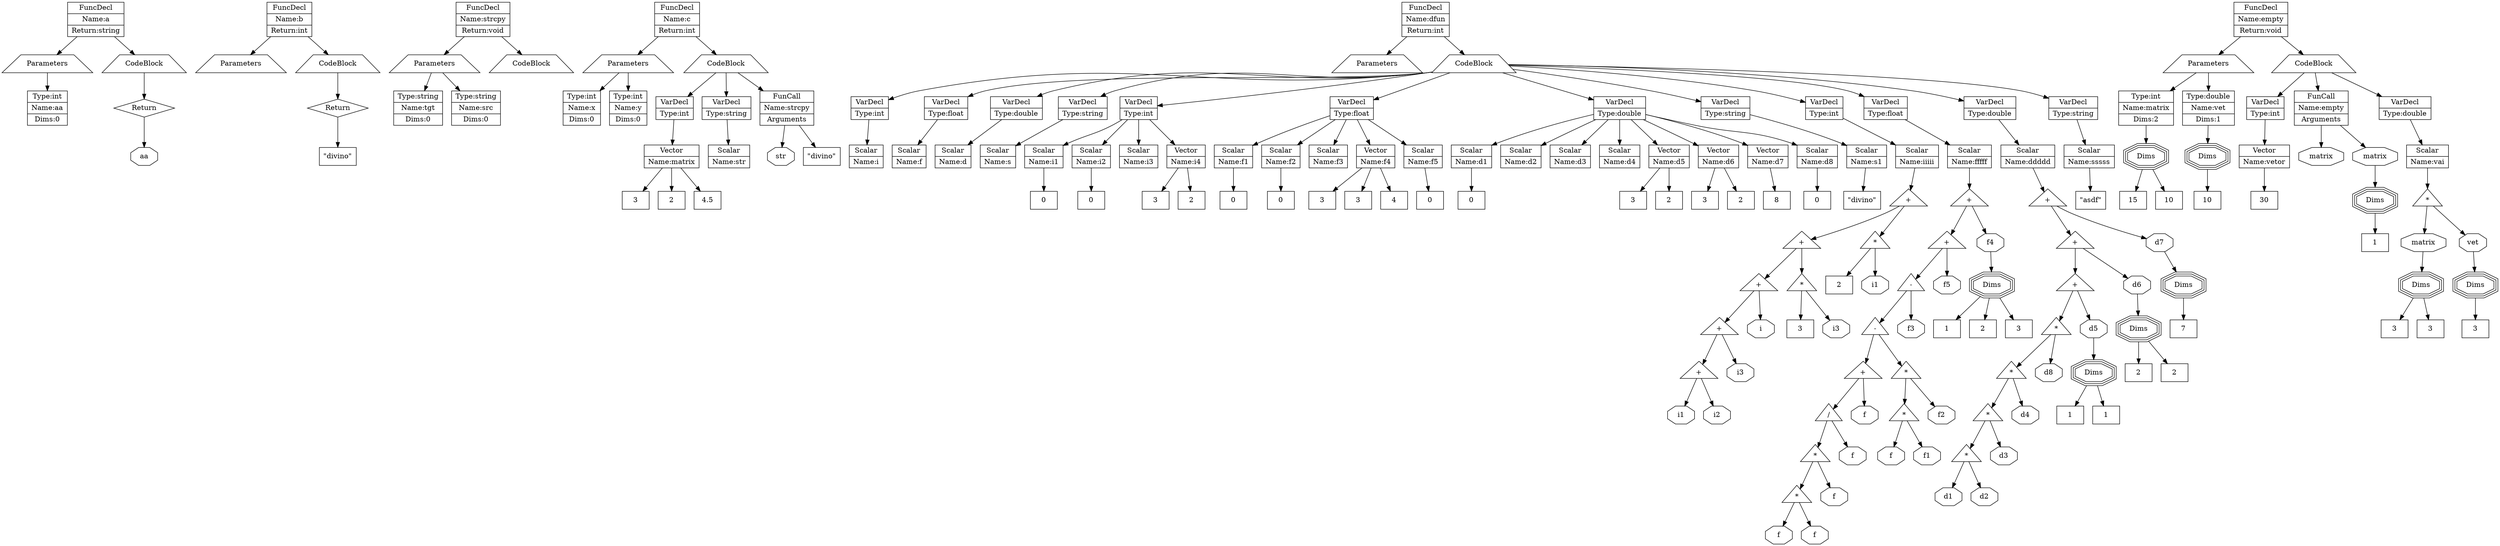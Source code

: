 digraph AstGraph {
	title = "This is the AST of Astzin";
	"0x1869be0" [shape=record, label="{FuncDecl|Name:a|Return:string}"];
	"0x1869be0" -> "0x1869be0_params";
	"0x1869be0_params" [shape=trapezium, label="Parameters"];
	"0x1869be0_params" -> "0x1869790";
	"0x1869790" [shape=record, label="{Type:int|Name:aa|Dims:0}"];
	"0x1869be0" -> "0x1869730";
	"0x1869730" [shape=trapezium, label="CodeBlock"];
	"0x1869730" -> "0x1869680";
	"0x1869680" [shape=diamond, label="Return"];
	"0x1869680" -> "0x1869630";
	"0x1869630" [shape=octagon, label="aa"];
	"0x1869ea0" [shape=record, label="{FuncDecl|Name:b|Return:int}"];
	"0x1869ea0" -> "0x1869ea0_params";
	"0x1869ea0_params" [shape=trapezium, label="Parameters"];
	"0x1869ea0" -> "0x1869dd0";
	"0x1869dd0" [shape=trapezium, label="CodeBlock"];
	"0x1869dd0" -> "0x1869d20";
	"0x1869d20" [shape=diamond, label="Return"];
	"0x1869d20" -> "0x1869d00";
	"0x1869d00" [shape=rect, label="\"divino\""];
	"0x186a320" [shape=record, label="{FuncDecl|Name:strcpy|Return:void}"];
	"0x186a320" -> "0x186a320_params";
	"0x186a320_params" [shape=trapezium, label="Parameters"];
	"0x186a320_params" -> "0x186a1b0";
	"0x186a1b0" [shape=record, label="{Type:string|Name:tgt|Dims:0}"];
	"0x186a320_params" -> "0x186a0b0";
	"0x186a0b0" [shape=record, label="{Type:string|Name:src|Dims:0}"];
	"0x186a320" -> "0x186a250";
	"0x186a250" [shape=trapezium, label="CodeBlock"];
	"0x186b2c0" [shape=record, label="{FuncDecl|Name:c|Return:int}"];
	"0x186b2c0" -> "0x186b2c0_params";
	"0x186b2c0_params" [shape=trapezium, label="Parameters"];
	"0x186b2c0_params" -> "0x186a630";
	"0x186a630" [shape=record, label="{Type:int|Name:x|Dims:0}"];
	"0x186b2c0_params" -> "0x186a530";
	"0x186a530" [shape=record, label="{Type:int|Name:y|Dims:0}"];
	"0x186b2c0" -> "0x186b1f0";
	"0x186b1f0" [shape=trapezium, label="CodeBlock"];
	"0x186b1f0" -> "0x1869a20";
	"0x186b1f0" -> "0x186ae00";
	"0x186b1f0" -> "0x186b090";
	"0x1869a20" [shape=record, label="{VarDecl|Type:int}"];
	"0x1869a20" -> "0x1869920";
	"0x1869920" [shape=record, label="{Vector|Name:matrix}"];
	"0x1869920" -> "0x186a6f0";
	"0x1869920" -> "0x1865380";
	"0x1869920" -> "0x18653a0";
	"0x186a6f0" [shape=rect, label="3"];
	"0x1865380" [shape=rect, label="2"];
	"0x18653a0" [shape=rect, label="4.5"];
	"0x186ae00" [shape=record, label="{VarDecl|Type:string}"];
	"0x186ae00" -> "0x186ad20";
	"0x186ad20" [shape=record, label="{Scalar|Name:str}"];
	"0x186b090" [shape=record, label="{FunCall|Name:strcpy|Arguments}"];
	"0x186b090" -> "0x186aee0";
	"0x186b090" -> "0x186af80";
	"0x186aee0" [shape=octagon, label="str"];
	"0x186af80" [shape=rect, label="\"divino\""];
	"0x1870ef0" [shape=record, label="{FuncDecl|Name:dfun|Return:int}"];
	"0x1870ef0" -> "0x1870ef0_params";
	"0x1870ef0_params" [shape=trapezium, label="Parameters"];
	"0x1870ef0" -> "0x1870e20";
	"0x1870e20" [shape=trapezium, label="CodeBlock"];
	"0x1870e20" -> "0x186b540";
	"0x1870e20" -> "0x186b740";
	"0x1870e20" -> "0x186b940";
	"0x1870e20" -> "0x186bb40";
	"0x1870e20" -> "0x186ac60";
	"0x1870e20" -> "0x186d040";
	"0x1870e20" -> "0x186dd30";
	"0x1870e20" -> "0x186df80";
	"0x1870e20" -> "0x186e9a0";
	"0x1870e20" -> "0x186fa10";
	"0x1870e20" -> "0x18707a0";
	"0x1870e20" -> "0x18709f0";
	"0x186b540" [shape=record, label="{VarDecl|Type:int}"];
	"0x186b540" -> "0x186b440";
	"0x186b440" [shape=record, label="{Scalar|Name:i}"];
	"0x186b740" [shape=record, label="{VarDecl|Type:float}"];
	"0x186b740" -> "0x186b640";
	"0x186b640" [shape=record, label="{Scalar|Name:f}"];
	"0x186b940" [shape=record, label="{VarDecl|Type:double}"];
	"0x186b940" -> "0x186b840";
	"0x186b840" [shape=record, label="{Scalar|Name:d}"];
	"0x186bb40" [shape=record, label="{VarDecl|Type:string}"];
	"0x186bb40" -> "0x186ba40";
	"0x186ba40" [shape=record, label="{Scalar|Name:s}"];
	"0x186ac60" [shape=record, label="{VarDecl|Type:int}"];
	"0x186ac60" -> "0x186ab60";
	"0x186ac60" -> "0x186aa60";
	"0x186ac60" -> "0x186a960";
	"0x186ac60" -> "0x186a860";
	"0x186ab60" [shape=record, label="{Scalar|Name:i1}"];
	"0x186ab60" -> "0x186bbd0";
	"0x186bbd0" [shape=rect, label="0"];
	"0x186aa60" [shape=record, label="{Scalar|Name:i2}"];
	"0x186aa60" -> "0x186bc10";
	"0x186bc10" [shape=rect, label="0"];
	"0x186a960" [shape=record, label="{Scalar|Name:i3}"];
	"0x186a860" [shape=record, label="{Vector|Name:i4}"];
	"0x186a860" -> "0x186a710";
	"0x186a860" -> "0x186a730";
	"0x186a710" [shape=rect, label="3"];
	"0x186a730" [shape=rect, label="2"];
	"0x186d040" [shape=record, label="{VarDecl|Type:float}"];
	"0x186d040" -> "0x186cf40";
	"0x186d040" -> "0x186ce40";
	"0x186d040" -> "0x186cd40";
	"0x186d040" -> "0x186cc40";
	"0x186d040" -> "0x186cb40";
	"0x186cf40" [shape=record, label="{Scalar|Name:f1}"];
	"0x186cf40" -> "0x186acf0";
	"0x186acf0" [shape=rect, label="0"];
	"0x186ce40" [shape=record, label="{Scalar|Name:f2}"];
	"0x186ce40" -> "0x186c8c0";
	"0x186c8c0" [shape=rect, label="0"];
	"0x186cd40" [shape=record, label="{Scalar|Name:f3}"];
	"0x186cc40" [shape=record, label="{Vector|Name:f4}"];
	"0x186cc40" -> "0x186c940";
	"0x186cc40" -> "0x186c960";
	"0x186cc40" -> "0x186c980";
	"0x186c940" [shape=rect, label="3"];
	"0x186c960" [shape=rect, label="3"];
	"0x186c980" [shape=rect, label="4"];
	"0x186cb40" [shape=record, label="{Scalar|Name:f5}"];
	"0x186cb40" -> "0x186cad0";
	"0x186cad0" [shape=rect, label="0"];
	"0x186dd30" [shape=record, label="{VarDecl|Type:double}"];
	"0x186dd30" -> "0x186dc30";
	"0x186dd30" -> "0x186db30";
	"0x186dd30" -> "0x186da30";
	"0x186dd30" -> "0x186d930";
	"0x186dd30" -> "0x186d830";
	"0x186dd30" -> "0x186d730";
	"0x186dd30" -> "0x186d630";
	"0x186dd30" -> "0x186d530";
	"0x186dc30" [shape=record, label="{Scalar|Name:d1}"];
	"0x186dc30" -> "0x186d0d0";
	"0x186d0d0" [shape=rect, label="0"];
	"0x186db30" [shape=record, label="{Scalar|Name:d2}"];
	"0x186da30" [shape=record, label="{Scalar|Name:d3}"];
	"0x186d930" [shape=record, label="{Scalar|Name:d4}"];
	"0x186d830" [shape=record, label="{Vector|Name:d5}"];
	"0x186d830" -> "0x186d1d0";
	"0x186d830" -> "0x186d1f0";
	"0x186d1d0" [shape=rect, label="3"];
	"0x186d1f0" [shape=rect, label="2"];
	"0x186d730" [shape=record, label="{Vector|Name:d6}"];
	"0x186d730" -> "0x186d2f0";
	"0x186d730" -> "0x186d310";
	"0x186d2f0" [shape=rect, label="3"];
	"0x186d310" [shape=rect, label="2"];
	"0x186d630" [shape=record, label="{Vector|Name:d7}"];
	"0x186d630" -> "0x186d410";
	"0x186d410" [shape=rect, label="8"];
	"0x186d530" [shape=record, label="{Scalar|Name:d8}"];
	"0x186d530" -> "0x186d4c0";
	"0x186d4c0" [shape=rect, label="0"];
	"0x186df80" [shape=record, label="{VarDecl|Type:string}"];
	"0x186df80" -> "0x186de80";
	"0x186de80" [shape=record, label="{Scalar|Name:s1}"];
	"0x186de80" -> "0x186de10";
	"0x186de10" [shape=rect, label="\"divino\""];
	"0x186e9a0" [shape=record, label="{VarDecl|Type:int}"];
	"0x186e9a0" -> "0x186e8a0";
	"0x186e8a0" [shape=record, label="{Scalar|Name:iiiii}"];
	"0x186e8a0" -> "0x186e7d0";
	"0x186e7d0" [shape=triangle, label="+"];
	"0x186e7d0" -> "0x186e5f0";
	"0x186e7d0" -> "0x186e750";
	"0x186e5f0" [shape=triangle, label="+"];
	"0x186e5f0" -> "0x186e410";
	"0x186e5f0" -> "0x186e570";
	"0x186e410" [shape=triangle, label="+"];
	"0x186e410" -> "0x186e2d0";
	"0x186e410" -> "0x186e3c0";
	"0x186e2d0" [shape=triangle, label="+"];
	"0x186e2d0" -> "0x186e190";
	"0x186e2d0" -> "0x186e280";
	"0x186e190" [shape=triangle, label="+"];
	"0x186e190" -> "0x186e080";
	"0x186e190" -> "0x186e140";
	"0x186e080" [shape=octagon, label="i1"];
	"0x186e140" [shape=octagon, label="i2"];
	"0x186e280" [shape=octagon, label="i3"];
	"0x186e3c0" [shape=octagon, label="i"];
	"0x186e570" [shape=triangle, label="*"];
	"0x186e570" -> "0x186e490";
	"0x186e570" -> "0x186e520";
	"0x186e490" [shape=rect, label="3"];
	"0x186e520" [shape=octagon, label="i3"];
	"0x186e750" [shape=triangle, label="*"];
	"0x186e750" -> "0x186e670";
	"0x186e750" -> "0x186e700";
	"0x186e670" [shape=rect, label="2"];
	"0x186e700" [shape=octagon, label="i1"];
	"0x186fa10" [shape=record, label="{VarDecl|Type:float}"];
	"0x186fa10" -> "0x186f910";
	"0x186f910" [shape=record, label="{Scalar|Name:fffff}"];
	"0x186f910" -> "0x186f840";
	"0x186f840" [shape=triangle, label="+"];
	"0x186f840" -> "0x186f5b0";
	"0x186f840" -> "0x186f7f0";
	"0x186f5b0" [shape=triangle, label="+"];
	"0x186f5b0" -> "0x186f470";
	"0x186f5b0" -> "0x186f560";
	"0x186f470" [shape=triangle, label="-"];
	"0x186f470" -> "0x186f330";
	"0x186f470" -> "0x186f420";
	"0x186f330" [shape=triangle, label="-"];
	"0x186f330" -> "0x186ef70";
	"0x186f330" -> "0x186f2b0";
	"0x186ef70" [shape=triangle, label="+"];
	"0x186ef70" -> "0x186ee30";
	"0x186ef70" -> "0x186ef20";
	"0x186ee30" [shape=triangle, label="/"];
	"0x186ee30" -> "0x186ecf0";
	"0x186ee30" -> "0x186ede0";
	"0x186ecf0" [shape=triangle, label="*"];
	"0x186ecf0" -> "0x186ebb0";
	"0x186ecf0" -> "0x186eca0";
	"0x186ebb0" [shape=triangle, label="*"];
	"0x186ebb0" -> "0x186eaa0";
	"0x186ebb0" -> "0x186eb60";
	"0x186eaa0" [shape=octagon, label="f"];
	"0x186eb60" [shape=octagon, label="f"];
	"0x186eca0" [shape=octagon, label="f"];
	"0x186ede0" [shape=octagon, label="f"];
	"0x186ef20" [shape=octagon, label="f"];
	"0x186f2b0" [shape=triangle, label="*"];
	"0x186f2b0" -> "0x186f170";
	"0x186f2b0" -> "0x186f260";
	"0x186f170" [shape=triangle, label="*"];
	"0x186f170" -> "0x186f060";
	"0x186f170" -> "0x186f120";
	"0x186f060" [shape=octagon, label="f"];
	"0x186f120" [shape=octagon, label="f1"];
	"0x186f260" [shape=octagon, label="f2"];
	"0x186f420" [shape=octagon, label="f3"];
	"0x186f560" [shape=octagon, label="f5"];
	"0x186f7f0" [shape=octagon, label="f4"];
	"0x186f7f0-dims" [shape=tripleoctagon, label="Dims"];
	"0x186f7f0" -> "0x186f7f0-dims";
	"0x186f7f0-dims" -> "0x186f650";
	"0x186f7f0-dims" -> "0x186f670";
	"0x186f7f0-dims" -> "0x186f690";
	"0x186f650" [shape=rect, label="1"];
	"0x186f670" [shape=rect, label="2"];
	"0x186f690" [shape=rect, label="3"];
	"0x18707a0" [shape=record, label="{VarDecl|Type:double}"];
	"0x18707a0" -> "0x18706a0";
	"0x18706a0" [shape=record, label="{Scalar|Name:ddddd}"];
	"0x18706a0" -> "0x18705d0";
	"0x18705d0" [shape=triangle, label="+"];
	"0x18705d0" -> "0x1870420";
	"0x18705d0" -> "0x1870580";
	"0x1870420" [shape=triangle, label="+"];
	"0x1870420" -> "0x1870200";
	"0x1870420" -> "0x18703d0";
	"0x1870200" [shape=triangle, label="+"];
	"0x1870200" -> "0x186ffe0";
	"0x1870200" -> "0x18701b0";
	"0x186ffe0" [shape=triangle, label="*"];
	"0x186ffe0" -> "0x186fea0";
	"0x186ffe0" -> "0x186ff90";
	"0x186fea0" [shape=triangle, label="*"];
	"0x186fea0" -> "0x186fd60";
	"0x186fea0" -> "0x186fe50";
	"0x186fd60" [shape=triangle, label="*"];
	"0x186fd60" -> "0x186fc20";
	"0x186fd60" -> "0x186fd10";
	"0x186fc20" [shape=triangle, label="*"];
	"0x186fc20" -> "0x186fb10";
	"0x186fc20" -> "0x186fbd0";
	"0x186fb10" [shape=octagon, label="d1"];
	"0x186fbd0" [shape=octagon, label="d2"];
	"0x186fd10" [shape=octagon, label="d3"];
	"0x186fe50" [shape=octagon, label="d4"];
	"0x186ff90" [shape=octagon, label="d8"];
	"0x18701b0" [shape=octagon, label="d5"];
	"0x18701b0-dims" [shape=tripleoctagon, label="Dims"];
	"0x18701b0" -> "0x18701b0-dims";
	"0x18701b0-dims" -> "0x1870080";
	"0x18701b0-dims" -> "0x18700a0";
	"0x1870080" [shape=rect, label="1"];
	"0x18700a0" [shape=rect, label="1"];
	"0x18703d0" [shape=octagon, label="d6"];
	"0x18703d0-dims" [shape=tripleoctagon, label="Dims"];
	"0x18703d0" -> "0x18703d0-dims";
	"0x18703d0-dims" -> "0x18702a0";
	"0x18703d0-dims" -> "0x18702c0";
	"0x18702a0" [shape=rect, label="2"];
	"0x18702c0" [shape=rect, label="2"];
	"0x1870580" [shape=octagon, label="d7"];
	"0x1870580-dims" [shape=tripleoctagon, label="Dims"];
	"0x1870580" -> "0x1870580-dims";
	"0x1870580-dims" -> "0x18704c0";
	"0x18704c0" [shape=rect, label="7"];
	"0x18709f0" [shape=record, label="{VarDecl|Type:string}"];
	"0x18709f0" -> "0x18708f0";
	"0x18708f0" [shape=record, label="{Scalar|Name:sssss}"];
	"0x18708f0" -> "0x1870880";
	"0x1870880" [shape=rect, label="\"asdf\""];
	"0x18720a0" [shape=record, label="{FuncDecl|Name:empty|Return:void}"];
	"0x18720a0" -> "0x18720a0_params";
	"0x18720a0_params" [shape=trapezium, label="Parameters"];
	"0x18720a0_params" -> "0x1871350";
	"0x1871350" [shape=record, label="{Type:int|Name:matrix|Dims:2}"];
	"0x1871350-dims" [shape=tripleoctagon, label="Dims"];
	"0x1871350" -> "0x1871350-dims";
	"0x1871350-dims" -> "0x1870fe0";
	"0x1870fe0" [shape=rect, label="15"];
	"0x1871350-dims" -> "0x1871000";
	"0x1871000" [shape=rect, label="10"];
	"0x18720a0_params" -> "0x1871250";
	"0x1871250" [shape=record, label="{Type:double|Name:vet|Dims:1}"];
	"0x1871250-dims" [shape=tripleoctagon, label="Dims"];
	"0x1871250" -> "0x1871250-dims";
	"0x1871250-dims" -> "0x1871120";
	"0x1871120" [shape=rect, label="10"];
	"0x18720a0" -> "0x1871fd0";
	"0x1871fd0" [shape=trapezium, label="CodeBlock"];
	"0x1871fd0" -> "0x18715f0";
	"0x1871fd0" -> "0x1871940";
	"0x1871fd0" -> "0x1871e70";
	"0x18715f0" [shape=record, label="{VarDecl|Type:int}"];
	"0x18715f0" -> "0x18714f0";
	"0x18714f0" [shape=record, label="{Vector|Name:vetor}"];
	"0x18714f0" -> "0x1871410";
	"0x1871410" [shape=rect, label="30"];
	"0x1871940" [shape=record, label="{FunCall|Name:empty|Arguments}"];
	"0x1871940" -> "0x18716d0";
	"0x1871940" -> "0x1871800";
	"0x18716d0" [shape=octagon, label="matrix"];
	"0x1871800" [shape=octagon, label="matrix"];
	"0x1871800-dims" [shape=tripleoctagon, label="Dims"];
	"0x1871800" -> "0x1871800-dims";
	"0x1871800-dims" -> "0x1871740";
	"0x1871740" [shape=rect, label="1"];
	"0x1871e70" [shape=record, label="{VarDecl|Type:double}"];
	"0x1871e70" -> "0x1871d70";
	"0x1871d70" [shape=record, label="{Scalar|Name:vai}"];
	"0x1871d70" -> "0x1871ca0";
	"0x1871ca0" [shape=triangle, label="*"];
	"0x1871ca0" -> "0x1871b20";
	"0x1871ca0" -> "0x1871c50";
	"0x1871b20" [shape=octagon, label="matrix"];
	"0x1871b20-dims" [shape=tripleoctagon, label="Dims"];
	"0x1871b20" -> "0x1871b20-dims";
	"0x1871b20-dims" -> "0x18719f0";
	"0x1871b20-dims" -> "0x1871a10";
	"0x18719f0" [shape=rect, label="3"];
	"0x1871a10" [shape=rect, label="3"];
	"0x1871c50" [shape=octagon, label="vet"];
	"0x1871c50-dims" [shape=tripleoctagon, label="Dims"];
	"0x1871c50" -> "0x1871c50-dims";
	"0x1871c50-dims" -> "0x1871b90";
	"0x1871b90" [shape=rect, label="3"];
}
